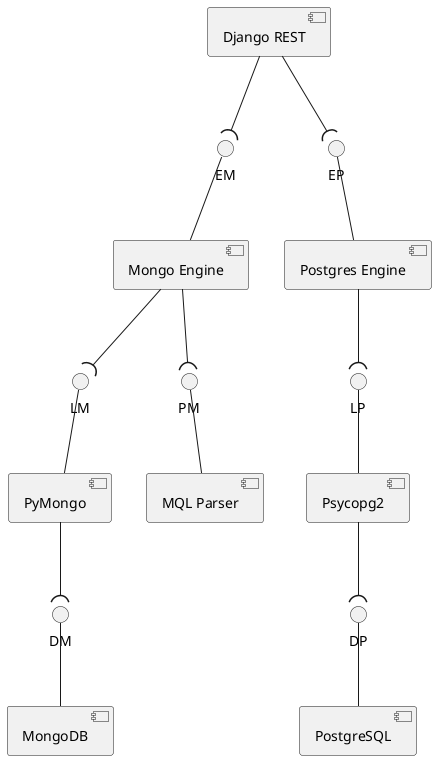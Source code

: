 @startuml components

[Django REST] -down-( EM 
[Django REST] -down-( EP

[Postgres Engine] -down-( LP
[Postgres Engine] -up- EP
[Psycopg2] -up- LP
[Psycopg2] -down-( DP
[PostgreSQL] -up- DP

[Mongo Engine] -up- EM
[Mongo Engine] -down-( PM
[Mongo Engine] -down-( LM
[MQL Parser] -up- PM
[PyMongo] -up- LM
[PyMongo] -down-( DM
[MongoDB] -up- DM

@enduml